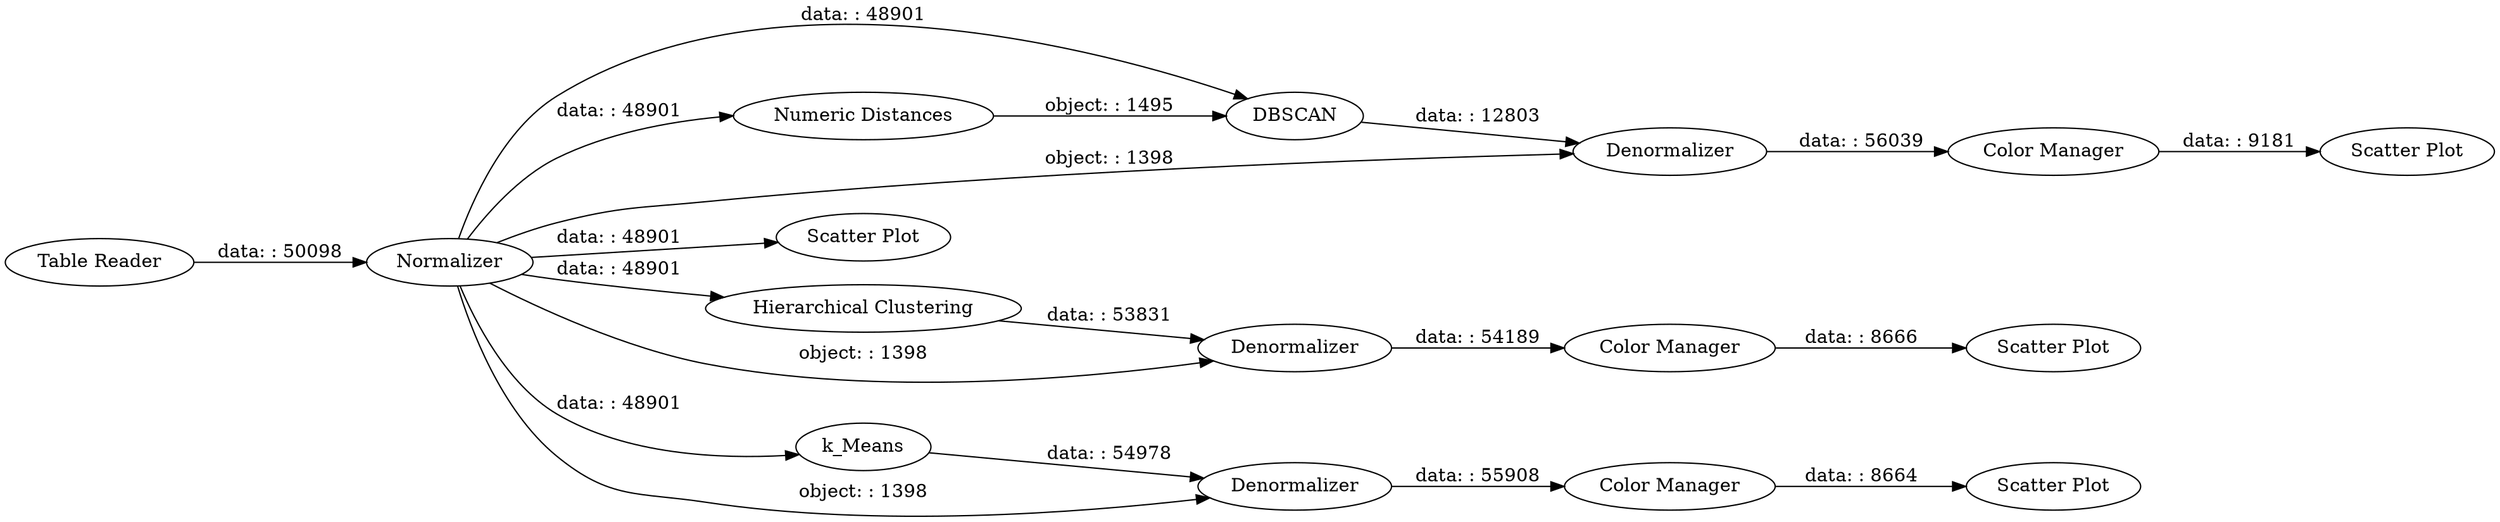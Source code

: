 digraph {
	"-8009201247399562335_144" [label="Hierarchical Clustering"]
	"-8009201247399562335_146" [label="Color Manager"]
	"-8009201247399562335_152" [label="Numeric Distances"]
	"-8009201247399562335_148" [label=DBSCAN]
	"-8009201247399562335_154" [label="Scatter Plot"]
	"-8009201247399562335_149" [label=Denormalizer]
	"-8009201247399562335_142" [label="Color Manager"]
	"-8009201247399562335_135" [label=k_Means]
	"-8009201247399562335_150" [label="Color Manager"]
	"-8009201247399562335_145" [label=Denormalizer]
	"-8009201247399562335_151" [label="Scatter Plot"]
	"-8009201247399562335_147" [label="Scatter Plot"]
	"-8009201247399562335_1" [label="Table Reader"]
	"-8009201247399562335_143" [label="Scatter Plot"]
	"-8009201247399562335_140" [label=Normalizer]
	"-8009201247399562335_141" [label=Denormalizer]
	"-8009201247399562335_148" -> "-8009201247399562335_149" [label="data: : 12803"]
	"-8009201247399562335_140" -> "-8009201247399562335_154" [label="data: : 48901"]
	"-8009201247399562335_149" -> "-8009201247399562335_150" [label="data: : 56039"]
	"-8009201247399562335_140" -> "-8009201247399562335_144" [label="data: : 48901"]
	"-8009201247399562335_144" -> "-8009201247399562335_145" [label="data: : 53831"]
	"-8009201247399562335_1" -> "-8009201247399562335_140" [label="data: : 50098"]
	"-8009201247399562335_140" -> "-8009201247399562335_152" [label="data: : 48901"]
	"-8009201247399562335_135" -> "-8009201247399562335_141" [label="data: : 54978"]
	"-8009201247399562335_140" -> "-8009201247399562335_135" [label="data: : 48901"]
	"-8009201247399562335_141" -> "-8009201247399562335_142" [label="data: : 55908"]
	"-8009201247399562335_146" -> "-8009201247399562335_147" [label="data: : 8666"]
	"-8009201247399562335_140" -> "-8009201247399562335_149" [label="object: : 1398"]
	"-8009201247399562335_152" -> "-8009201247399562335_148" [label="object: : 1495"]
	"-8009201247399562335_140" -> "-8009201247399562335_145" [label="object: : 1398"]
	"-8009201247399562335_142" -> "-8009201247399562335_143" [label="data: : 8664"]
	"-8009201247399562335_140" -> "-8009201247399562335_148" [label="data: : 48901"]
	"-8009201247399562335_140" -> "-8009201247399562335_141" [label="object: : 1398"]
	"-8009201247399562335_145" -> "-8009201247399562335_146" [label="data: : 54189"]
	"-8009201247399562335_150" -> "-8009201247399562335_151" [label="data: : 9181"]
	rankdir=LR
}
